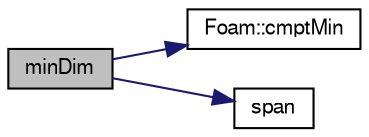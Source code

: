 digraph "minDim"
{
  bgcolor="transparent";
  edge [fontname="FreeSans",fontsize="10",labelfontname="FreeSans",labelfontsize="10"];
  node [fontname="FreeSans",fontsize="10",shape=record];
  rankdir="LR";
  Node905 [label="minDim",height=0.2,width=0.4,color="black", fillcolor="grey75", style="filled", fontcolor="black"];
  Node905 -> Node906 [color="midnightblue",fontsize="10",style="solid",fontname="FreeSans"];
  Node906 [label="Foam::cmptMin",height=0.2,width=0.4,color="black",URL="$a21124.html#a4b2a4d10cca98cdf1b0f9667b5d8d556"];
  Node905 -> Node907 [color="midnightblue",fontsize="10",style="solid",fontname="FreeSans"];
  Node907 [label="span",height=0.2,width=0.4,color="black",URL="$a27102.html#aef985a837dcf02baf1e4b5c96cabe398",tooltip="The bounding box span (from minimum to maximum) "];
}
